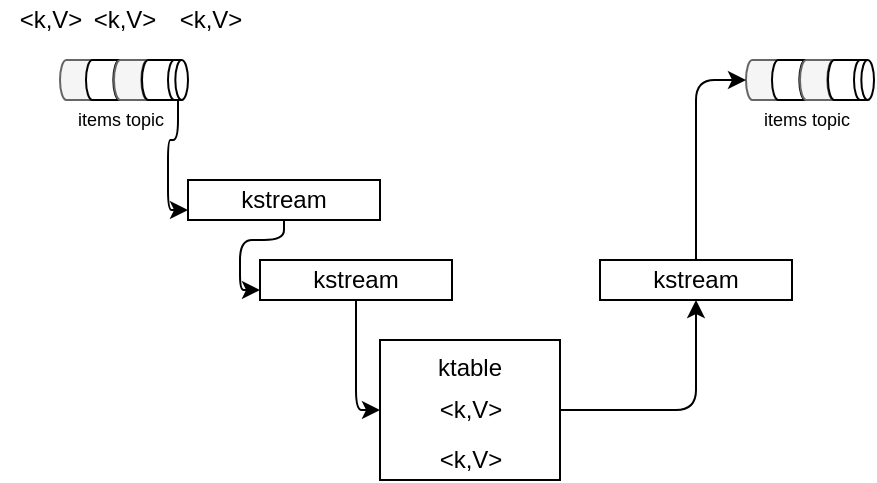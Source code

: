 <mxfile>
    <diagram id="sdiaoh0fIcfcbV2DhqSA" name="Page-1">
        <mxGraphModel dx="511" dy="361" grid="1" gridSize="10" guides="1" tooltips="1" connect="1" arrows="1" fold="1" page="1" pageScale="1" pageWidth="850" pageHeight="1100" math="0" shadow="0">
            <root>
                <mxCell id="0"/>
                <mxCell id="1" parent="0"/>
                <mxCell id="10" value="" style="group" vertex="1" connectable="0" parent="1">
                    <mxGeometry x="50" y="90" width="64" height="40" as="geometry"/>
                </mxCell>
                <mxCell id="11" value="" style="group;shadow=0;" vertex="1" connectable="0" parent="10">
                    <mxGeometry width="64" height="20" as="geometry"/>
                </mxCell>
                <mxCell id="12" value="" style="shape=cylinder3;whiteSpace=wrap;html=1;boundedLbl=1;backgroundOutline=1;size=3.167;rotation=90;fillColor=#f5f5f5;fontColor=#333333;strokeColor=#666666;shadow=0;" vertex="1" parent="11">
                    <mxGeometry width="20" height="20" as="geometry"/>
                </mxCell>
                <mxCell id="13" value="" style="shape=cylinder3;whiteSpace=wrap;html=1;boundedLbl=1;backgroundOutline=1;size=3.167;rotation=90;shadow=0;" vertex="1" parent="11">
                    <mxGeometry x="13" width="20" height="20" as="geometry"/>
                </mxCell>
                <mxCell id="14" value="" style="shape=cylinder3;whiteSpace=wrap;html=1;boundedLbl=1;backgroundOutline=1;size=3.167;rotation=90;fillColor=#f5f5f5;fontColor=#333333;strokeColor=#666666;shadow=0;" vertex="1" parent="11">
                    <mxGeometry x="27" width="20" height="20" as="geometry"/>
                </mxCell>
                <mxCell id="15" value="" style="shape=cylinder3;whiteSpace=wrap;html=1;boundedLbl=1;backgroundOutline=1;size=3.167;rotation=90;shadow=0;" vertex="1" parent="11">
                    <mxGeometry x="41" width="20" height="20" as="geometry"/>
                </mxCell>
                <mxCell id="16" value="" style="shape=cylinder3;whiteSpace=wrap;html=1;boundedLbl=1;backgroundOutline=1;size=3.167;rotation=90;shadow=0;" vertex="1" parent="11">
                    <mxGeometry x="49" y="5" width="20" height="10" as="geometry"/>
                </mxCell>
                <mxCell id="17" value="items topic" style="text;html=1;align=center;verticalAlign=middle;resizable=0;points=[];autosize=1;strokeColor=none;fillColor=none;fontSize=9;shadow=0;" vertex="1" parent="10">
                    <mxGeometry y="20" width="60" height="20" as="geometry"/>
                </mxCell>
                <mxCell id="18" value="" style="group" vertex="1" connectable="0" parent="1">
                    <mxGeometry x="393" y="90" width="64" height="40" as="geometry"/>
                </mxCell>
                <mxCell id="19" value="" style="group;shadow=0;" vertex="1" connectable="0" parent="18">
                    <mxGeometry width="64" height="20" as="geometry"/>
                </mxCell>
                <mxCell id="20" value="" style="shape=cylinder3;whiteSpace=wrap;html=1;boundedLbl=1;backgroundOutline=1;size=3.167;rotation=90;fillColor=#f5f5f5;fontColor=#333333;strokeColor=#666666;shadow=0;" vertex="1" parent="19">
                    <mxGeometry width="20" height="20" as="geometry"/>
                </mxCell>
                <mxCell id="21" value="" style="shape=cylinder3;whiteSpace=wrap;html=1;boundedLbl=1;backgroundOutline=1;size=3.167;rotation=90;shadow=0;" vertex="1" parent="19">
                    <mxGeometry x="13" width="20" height="20" as="geometry"/>
                </mxCell>
                <mxCell id="22" value="" style="shape=cylinder3;whiteSpace=wrap;html=1;boundedLbl=1;backgroundOutline=1;size=3.167;rotation=90;fillColor=#f5f5f5;fontColor=#333333;strokeColor=#666666;shadow=0;" vertex="1" parent="19">
                    <mxGeometry x="27" width="20" height="20" as="geometry"/>
                </mxCell>
                <mxCell id="23" value="" style="shape=cylinder3;whiteSpace=wrap;html=1;boundedLbl=1;backgroundOutline=1;size=3.167;rotation=90;shadow=0;" vertex="1" parent="19">
                    <mxGeometry x="41" width="20" height="20" as="geometry"/>
                </mxCell>
                <mxCell id="24" value="" style="shape=cylinder3;whiteSpace=wrap;html=1;boundedLbl=1;backgroundOutline=1;size=3.167;rotation=90;shadow=0;" vertex="1" parent="19">
                    <mxGeometry x="49" y="5" width="20" height="10" as="geometry"/>
                </mxCell>
                <mxCell id="25" value="items topic" style="text;html=1;align=center;verticalAlign=middle;resizable=0;points=[];autosize=1;strokeColor=none;fillColor=none;fontSize=9;shadow=0;" vertex="1" parent="18">
                    <mxGeometry y="20" width="60" height="20" as="geometry"/>
                </mxCell>
                <mxCell id="29" style="edgeStyle=orthogonalEdgeStyle;html=1;entryX=0;entryY=0.75;entryDx=0;entryDy=0;" edge="1" parent="1" source="26" target="28">
                    <mxGeometry relative="1" as="geometry"/>
                </mxCell>
                <mxCell id="26" value="kstream" style="rounded=0;whiteSpace=wrap;html=1;shadow=0;" vertex="1" parent="1">
                    <mxGeometry x="114" y="150" width="96" height="20" as="geometry"/>
                </mxCell>
                <mxCell id="27" style="edgeStyle=orthogonalEdgeStyle;html=1;entryX=0;entryY=0.75;entryDx=0;entryDy=0;" edge="1" parent="1" source="16" target="26">
                    <mxGeometry relative="1" as="geometry"/>
                </mxCell>
                <mxCell id="37" style="edgeStyle=orthogonalEdgeStyle;html=1;entryX=0;entryY=0.5;entryDx=0;entryDy=0;" edge="1" parent="1" source="28" target="33">
                    <mxGeometry relative="1" as="geometry"/>
                </mxCell>
                <mxCell id="28" value="kstream" style="rounded=0;whiteSpace=wrap;html=1;shadow=0;" vertex="1" parent="1">
                    <mxGeometry x="150" y="190" width="96" height="20" as="geometry"/>
                </mxCell>
                <mxCell id="30" value="&amp;lt;k,V&amp;gt;" style="text;html=1;align=center;verticalAlign=middle;resizable=0;points=[];autosize=1;strokeColor=none;fillColor=none;" vertex="1" parent="1">
                    <mxGeometry x="20" y="60" width="50" height="20" as="geometry"/>
                </mxCell>
                <mxCell id="31" value="&amp;lt;k,V&amp;gt;" style="text;html=1;align=center;verticalAlign=middle;resizable=0;points=[];autosize=1;strokeColor=none;fillColor=none;" vertex="1" parent="1">
                    <mxGeometry x="57" y="60" width="50" height="20" as="geometry"/>
                </mxCell>
                <mxCell id="32" value="&amp;lt;k,V&amp;gt;" style="text;html=1;align=center;verticalAlign=middle;resizable=0;points=[];autosize=1;strokeColor=none;fillColor=none;" vertex="1" parent="1">
                    <mxGeometry x="100" y="60" width="50" height="20" as="geometry"/>
                </mxCell>
                <mxCell id="38" style="edgeStyle=orthogonalEdgeStyle;html=1;entryX=0.5;entryY=1;entryDx=0;entryDy=0;" edge="1" parent="1" source="33" target="36">
                    <mxGeometry relative="1" as="geometry"/>
                </mxCell>
                <mxCell id="33" value="ktable" style="rounded=0;whiteSpace=wrap;html=1;shadow=0;verticalAlign=top;" vertex="1" parent="1">
                    <mxGeometry x="210" y="230" width="90" height="70" as="geometry"/>
                </mxCell>
                <mxCell id="34" value="&amp;lt;k,V&amp;gt;" style="text;html=1;align=center;verticalAlign=middle;resizable=0;points=[];autosize=1;strokeColor=none;fillColor=none;" vertex="1" parent="1">
                    <mxGeometry x="230" y="255" width="50" height="20" as="geometry"/>
                </mxCell>
                <mxCell id="35" value="&amp;lt;k,V&amp;gt;" style="text;html=1;align=center;verticalAlign=middle;resizable=0;points=[];autosize=1;strokeColor=none;fillColor=none;" vertex="1" parent="1">
                    <mxGeometry x="230" y="280" width="50" height="20" as="geometry"/>
                </mxCell>
                <mxCell id="39" style="edgeStyle=orthogonalEdgeStyle;html=1;exitX=0.5;exitY=0;exitDx=0;exitDy=0;entryX=0.5;entryY=1;entryDx=0;entryDy=0;entryPerimeter=0;" edge="1" parent="1" source="36" target="20">
                    <mxGeometry relative="1" as="geometry"/>
                </mxCell>
                <mxCell id="36" value="kstream" style="rounded=0;whiteSpace=wrap;html=1;shadow=0;" vertex="1" parent="1">
                    <mxGeometry x="320" y="190" width="96" height="20" as="geometry"/>
                </mxCell>
            </root>
        </mxGraphModel>
    </diagram>
</mxfile>